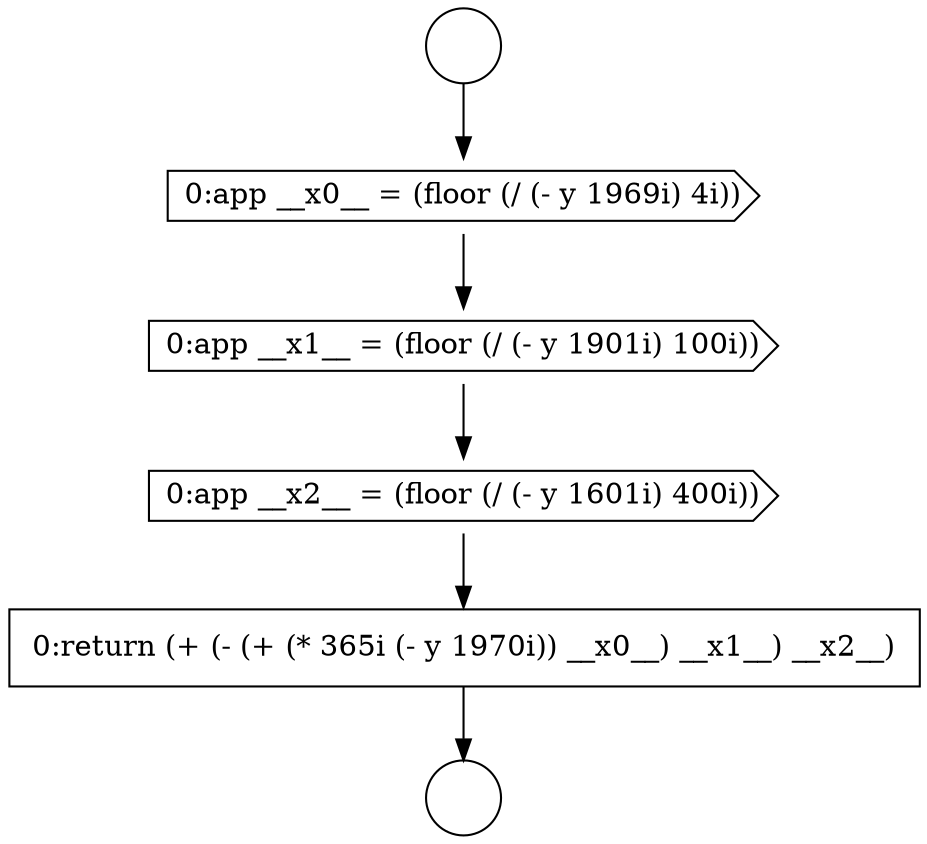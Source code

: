 digraph {
  node21542 [shape=cds, label=<<font color="black">0:app __x1__ = (floor (/ (- y 1901i) 100i))</font>> color="black" fillcolor="white" style=filled]
  node21539 [shape=circle label=" " color="black" fillcolor="white" style=filled]
  node21543 [shape=cds, label=<<font color="black">0:app __x2__ = (floor (/ (- y 1601i) 400i))</font>> color="black" fillcolor="white" style=filled]
  node21540 [shape=circle label=" " color="black" fillcolor="white" style=filled]
  node21544 [shape=none, margin=0, label=<<font color="black">
    <table border="0" cellborder="1" cellspacing="0" cellpadding="10">
      <tr><td align="left">0:return (+ (- (+ (* 365i (- y 1970i)) __x0__) __x1__) __x2__)</td></tr>
    </table>
  </font>> color="black" fillcolor="white" style=filled]
  node21541 [shape=cds, label=<<font color="black">0:app __x0__ = (floor (/ (- y 1969i) 4i))</font>> color="black" fillcolor="white" style=filled]
  node21541 -> node21542 [ color="black"]
  node21544 -> node21540 [ color="black"]
  node21539 -> node21541 [ color="black"]
  node21542 -> node21543 [ color="black"]
  node21543 -> node21544 [ color="black"]
}
